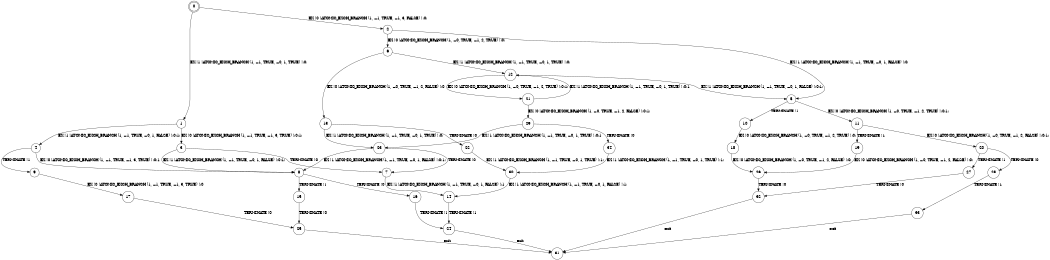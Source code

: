 digraph BCG {
size = "7, 10.5";
center = TRUE;
node [shape = circle];
0 [peripheries = 2];
0 -> 1 [label = "EX !1 !ATOMIC_EXCH_BRANCH (1, +1, TRUE, +0, 1, TRUE) !:0:"];
0 -> 2 [label = "EX !0 !ATOMIC_EXCH_BRANCH (1, +1, TRUE, +1, 3, FALSE) !:0:"];
1 -> 3 [label = "EX !0 !ATOMIC_EXCH_BRANCH (1, +1, TRUE, +1, 3, TRUE) !:0:1:"];
1 -> 4 [label = "EX !1 !ATOMIC_EXCH_BRANCH (1, +1, TRUE, +0, 1, FALSE) !:0:1:"];
2 -> 5 [label = "EX !1 !ATOMIC_EXCH_BRANCH (1, +1, TRUE, +0, 1, FALSE) !:0:"];
2 -> 6 [label = "EX !0 !ATOMIC_EXCH_BRANCH (1, +0, TRUE, +1, 2, TRUE) !:0:"];
3 -> 7 [label = "TERMINATE !0"];
3 -> 8 [label = "EX !1 !ATOMIC_EXCH_BRANCH (1, +1, TRUE, +0, 1, FALSE) !:0:1:"];
4 -> 9 [label = "TERMINATE !1"];
4 -> 8 [label = "EX !0 !ATOMIC_EXCH_BRANCH (1, +1, TRUE, +1, 3, TRUE) !:0:1:"];
5 -> 10 [label = "TERMINATE !1"];
5 -> 11 [label = "EX !0 !ATOMIC_EXCH_BRANCH (1, +0, TRUE, +1, 2, TRUE) !:0:1:"];
6 -> 12 [label = "EX !1 !ATOMIC_EXCH_BRANCH (1, +1, TRUE, +0, 1, TRUE) !:0:"];
6 -> 13 [label = "EX !0 !ATOMIC_EXCH_BRANCH (1, +0, TRUE, +1, 2, FALSE) !:0:"];
7 -> 14 [label = "EX !1 !ATOMIC_EXCH_BRANCH (1, +1, TRUE, +0, 1, FALSE) !:1:"];
8 -> 15 [label = "TERMINATE !1"];
8 -> 16 [label = "TERMINATE !0"];
9 -> 17 [label = "EX !0 !ATOMIC_EXCH_BRANCH (1, +1, TRUE, +1, 3, TRUE) !:0:"];
10 -> 18 [label = "EX !0 !ATOMIC_EXCH_BRANCH (1, +0, TRUE, +1, 2, TRUE) !:0:"];
11 -> 19 [label = "TERMINATE !1"];
11 -> 20 [label = "EX !0 !ATOMIC_EXCH_BRANCH (1, +0, TRUE, +1, 2, FALSE) !:0:1:"];
12 -> 5 [label = "EX !1 !ATOMIC_EXCH_BRANCH (1, +1, TRUE, +0, 1, FALSE) !:0:1:"];
12 -> 21 [label = "EX !0 !ATOMIC_EXCH_BRANCH (1, +0, TRUE, +1, 2, TRUE) !:0:1:"];
13 -> 22 [label = "TERMINATE !0"];
13 -> 23 [label = "EX !1 !ATOMIC_EXCH_BRANCH (1, +1, TRUE, +0, 1, TRUE) !:0:"];
14 -> 24 [label = "TERMINATE !1"];
15 -> 25 [label = "TERMINATE !0"];
16 -> 24 [label = "TERMINATE !1"];
17 -> 25 [label = "TERMINATE !0"];
18 -> 26 [label = "EX !0 !ATOMIC_EXCH_BRANCH (1, +0, TRUE, +1, 2, FALSE) !:0:"];
19 -> 26 [label = "EX !0 !ATOMIC_EXCH_BRANCH (1, +0, TRUE, +1, 2, FALSE) !:0:"];
20 -> 27 [label = "TERMINATE !1"];
20 -> 28 [label = "TERMINATE !0"];
21 -> 12 [label = "EX !1 !ATOMIC_EXCH_BRANCH (1, +1, TRUE, +0, 1, TRUE) !:0:1:"];
21 -> 29 [label = "EX !0 !ATOMIC_EXCH_BRANCH (1, +0, TRUE, +1, 2, FALSE) !:0:1:"];
22 -> 30 [label = "EX !1 !ATOMIC_EXCH_BRANCH (1, +1, TRUE, +0, 1, TRUE) !:1:"];
23 -> 7 [label = "TERMINATE !0"];
23 -> 8 [label = "EX !1 !ATOMIC_EXCH_BRANCH (1, +1, TRUE, +0, 1, FALSE) !:0:1:"];
24 -> 31 [label = "exit"];
25 -> 31 [label = "exit"];
26 -> 32 [label = "TERMINATE !0"];
27 -> 32 [label = "TERMINATE !0"];
28 -> 33 [label = "TERMINATE !1"];
29 -> 34 [label = "TERMINATE !0"];
29 -> 23 [label = "EX !1 !ATOMIC_EXCH_BRANCH (1, +1, TRUE, +0, 1, TRUE) !:0:1:"];
30 -> 14 [label = "EX !1 !ATOMIC_EXCH_BRANCH (1, +1, TRUE, +0, 1, FALSE) !:1:"];
32 -> 31 [label = "exit"];
33 -> 31 [label = "exit"];
34 -> 30 [label = "EX !1 !ATOMIC_EXCH_BRANCH (1, +1, TRUE, +0, 1, TRUE) !:1:"];
}
